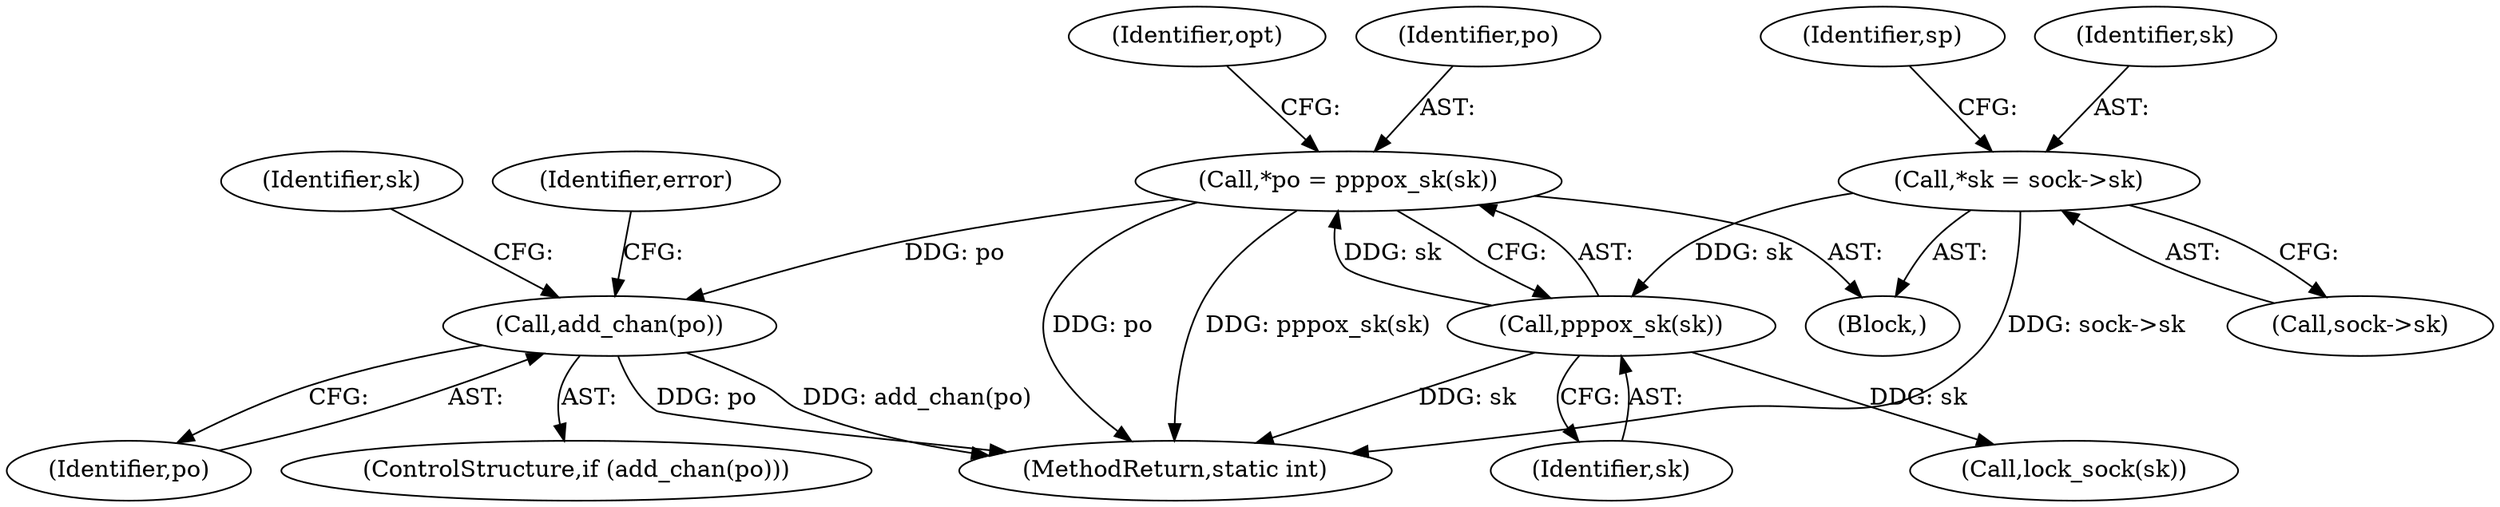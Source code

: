 digraph "0_linux_09ccfd238e5a0e670d8178cf50180ea81ae09ae1@pointer" {
"1000155" [label="(Call,add_chan(po))"];
"1000118" [label="(Call,*po = pppox_sk(sk))"];
"1000120" [label="(Call,pppox_sk(sk))"];
"1000106" [label="(Call,*sk = sock->sk)"];
"1000113" [label="(Identifier,sp)"];
"1000143" [label="(Call,lock_sock(sk))"];
"1000155" [label="(Call,add_chan(po))"];
"1000124" [label="(Identifier,opt)"];
"1000154" [label="(ControlStructure,if (add_chan(po)))"];
"1000104" [label="(Block,)"];
"1000156" [label="(Identifier,po)"];
"1000119" [label="(Identifier,po)"];
"1000107" [label="(Identifier,sk)"];
"1000121" [label="(Identifier,sk)"];
"1000120" [label="(Call,pppox_sk(sk))"];
"1000106" [label="(Call,*sk = sock->sk)"];
"1000162" [label="(Identifier,sk)"];
"1000118" [label="(Call,*po = pppox_sk(sk))"];
"1000158" [label="(Identifier,error)"];
"1000108" [label="(Call,sock->sk)"];
"1000165" [label="(MethodReturn,static int)"];
"1000155" -> "1000154"  [label="AST: "];
"1000155" -> "1000156"  [label="CFG: "];
"1000156" -> "1000155"  [label="AST: "];
"1000158" -> "1000155"  [label="CFG: "];
"1000162" -> "1000155"  [label="CFG: "];
"1000155" -> "1000165"  [label="DDG: add_chan(po)"];
"1000155" -> "1000165"  [label="DDG: po"];
"1000118" -> "1000155"  [label="DDG: po"];
"1000118" -> "1000104"  [label="AST: "];
"1000118" -> "1000120"  [label="CFG: "];
"1000119" -> "1000118"  [label="AST: "];
"1000120" -> "1000118"  [label="AST: "];
"1000124" -> "1000118"  [label="CFG: "];
"1000118" -> "1000165"  [label="DDG: po"];
"1000118" -> "1000165"  [label="DDG: pppox_sk(sk)"];
"1000120" -> "1000118"  [label="DDG: sk"];
"1000120" -> "1000121"  [label="CFG: "];
"1000121" -> "1000120"  [label="AST: "];
"1000120" -> "1000165"  [label="DDG: sk"];
"1000106" -> "1000120"  [label="DDG: sk"];
"1000120" -> "1000143"  [label="DDG: sk"];
"1000106" -> "1000104"  [label="AST: "];
"1000106" -> "1000108"  [label="CFG: "];
"1000107" -> "1000106"  [label="AST: "];
"1000108" -> "1000106"  [label="AST: "];
"1000113" -> "1000106"  [label="CFG: "];
"1000106" -> "1000165"  [label="DDG: sock->sk"];
}
